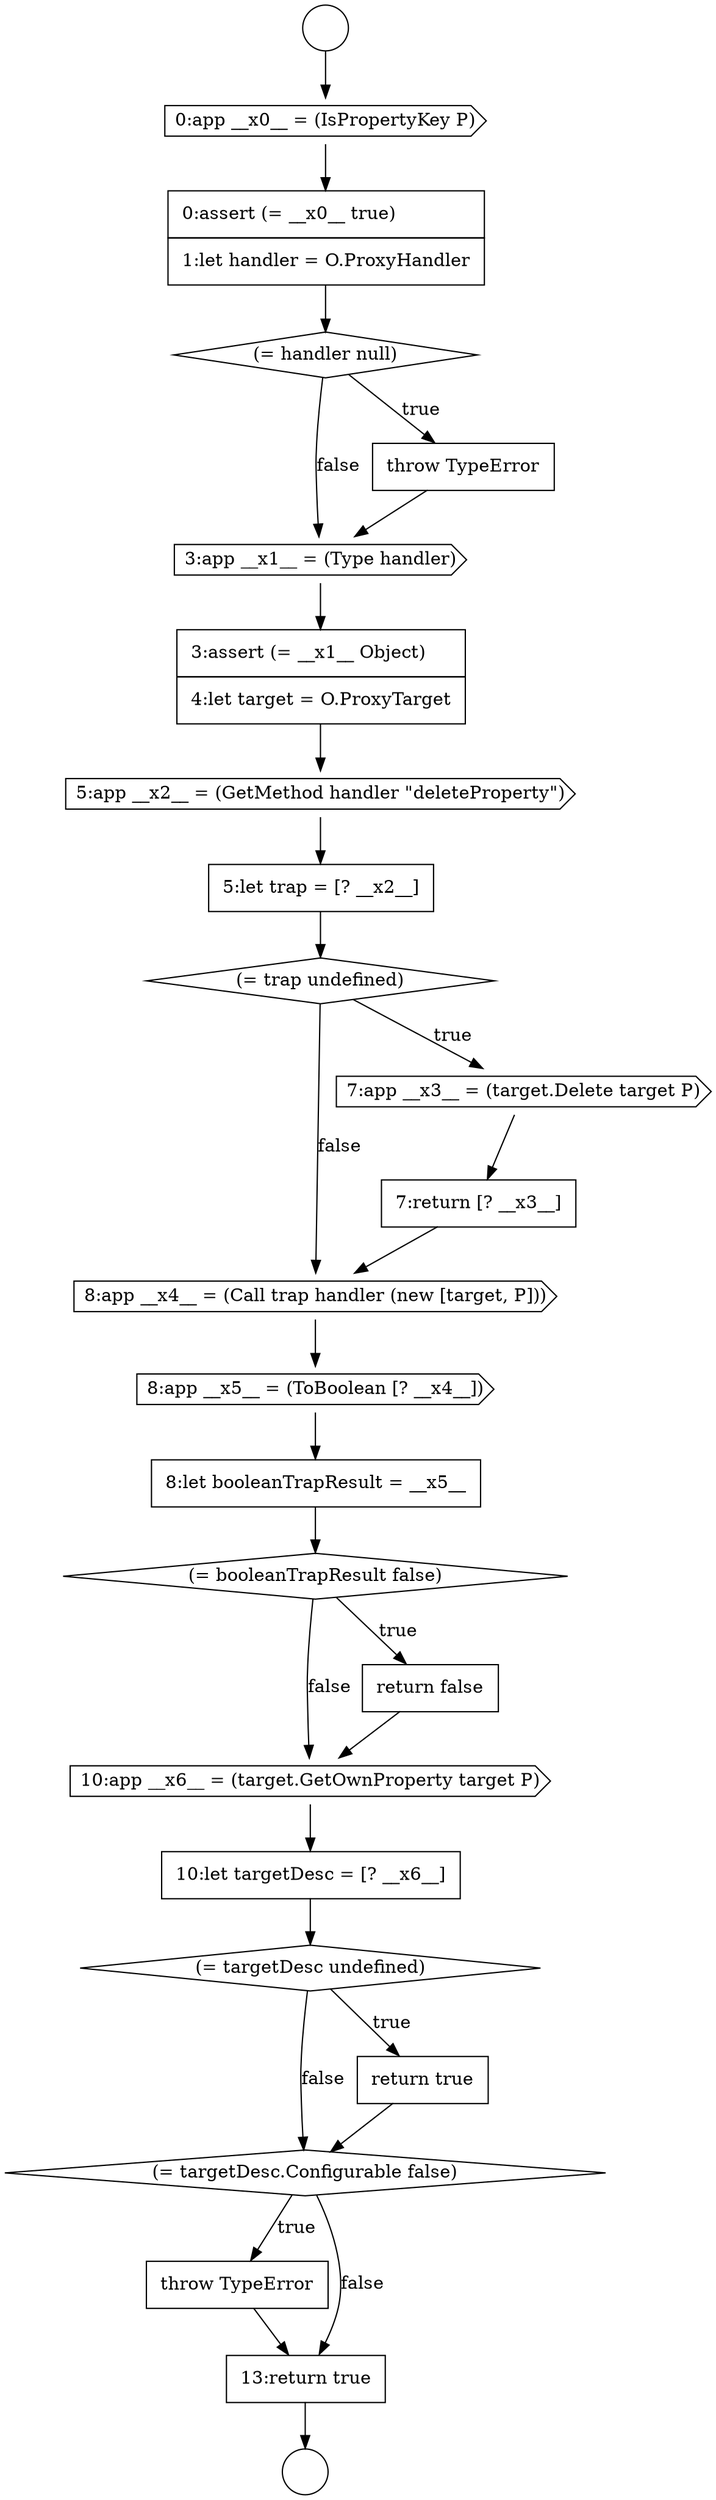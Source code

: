 digraph {
  node3153 [shape=none, margin=0, label=<<font color="black">
    <table border="0" cellborder="1" cellspacing="0" cellpadding="10">
      <tr><td align="left">10:let targetDesc = [? __x6__]</td></tr>
    </table>
  </font>> color="black" fillcolor="white" style=filled]
  node3135 [shape=circle label=" " color="black" fillcolor="white" style=filled]
  node3140 [shape=cds, label=<<font color="black">3:app __x1__ = (Type handler)</font>> color="black" fillcolor="white" style=filled]
  node3148 [shape=cds, label=<<font color="black">8:app __x5__ = (ToBoolean [? __x4__])</font>> color="black" fillcolor="white" style=filled]
  node3152 [shape=cds, label=<<font color="black">10:app __x6__ = (target.GetOwnProperty target P)</font>> color="black" fillcolor="white" style=filled]
  node3157 [shape=none, margin=0, label=<<font color="black">
    <table border="0" cellborder="1" cellspacing="0" cellpadding="10">
      <tr><td align="left">throw TypeError</td></tr>
    </table>
  </font>> color="black" fillcolor="white" style=filled]
  node3151 [shape=none, margin=0, label=<<font color="black">
    <table border="0" cellborder="1" cellspacing="0" cellpadding="10">
      <tr><td align="left">return false</td></tr>
    </table>
  </font>> color="black" fillcolor="white" style=filled]
  node3147 [shape=cds, label=<<font color="black">8:app __x4__ = (Call trap handler (new [target, P]))</font>> color="black" fillcolor="white" style=filled]
  node3158 [shape=none, margin=0, label=<<font color="black">
    <table border="0" cellborder="1" cellspacing="0" cellpadding="10">
      <tr><td align="left">13:return true</td></tr>
    </table>
  </font>> color="black" fillcolor="white" style=filled]
  node3150 [shape=diamond, label=<<font color="black">(= booleanTrapResult false)</font>> color="black" fillcolor="white" style=filled]
  node3142 [shape=cds, label=<<font color="black">5:app __x2__ = (GetMethod handler &quot;deleteProperty&quot;)</font>> color="black" fillcolor="white" style=filled]
  node3146 [shape=none, margin=0, label=<<font color="black">
    <table border="0" cellborder="1" cellspacing="0" cellpadding="10">
      <tr><td align="left">7:return [? __x3__]</td></tr>
    </table>
  </font>> color="black" fillcolor="white" style=filled]
  node3156 [shape=diamond, label=<<font color="black">(= targetDesc.Configurable false)</font>> color="black" fillcolor="white" style=filled]
  node3139 [shape=none, margin=0, label=<<font color="black">
    <table border="0" cellborder="1" cellspacing="0" cellpadding="10">
      <tr><td align="left">throw TypeError</td></tr>
    </table>
  </font>> color="black" fillcolor="white" style=filled]
  node3136 [shape=cds, label=<<font color="black">0:app __x0__ = (IsPropertyKey P)</font>> color="black" fillcolor="white" style=filled]
  node3149 [shape=none, margin=0, label=<<font color="black">
    <table border="0" cellborder="1" cellspacing="0" cellpadding="10">
      <tr><td align="left">8:let booleanTrapResult = __x5__</td></tr>
    </table>
  </font>> color="black" fillcolor="white" style=filled]
  node3145 [shape=cds, label=<<font color="black">7:app __x3__ = (target.Delete target P)</font>> color="black" fillcolor="white" style=filled]
  node3154 [shape=diamond, label=<<font color="black">(= targetDesc undefined)</font>> color="black" fillcolor="white" style=filled]
  node3134 [shape=circle label=" " color="black" fillcolor="white" style=filled]
  node3137 [shape=none, margin=0, label=<<font color="black">
    <table border="0" cellborder="1" cellspacing="0" cellpadding="10">
      <tr><td align="left">0:assert (= __x0__ true)</td></tr>
      <tr><td align="left">1:let handler = O.ProxyHandler</td></tr>
    </table>
  </font>> color="black" fillcolor="white" style=filled]
  node3144 [shape=diamond, label=<<font color="black">(= trap undefined)</font>> color="black" fillcolor="white" style=filled]
  node3141 [shape=none, margin=0, label=<<font color="black">
    <table border="0" cellborder="1" cellspacing="0" cellpadding="10">
      <tr><td align="left">3:assert (= __x1__ Object)</td></tr>
      <tr><td align="left">4:let target = O.ProxyTarget</td></tr>
    </table>
  </font>> color="black" fillcolor="white" style=filled]
  node3143 [shape=none, margin=0, label=<<font color="black">
    <table border="0" cellborder="1" cellspacing="0" cellpadding="10">
      <tr><td align="left">5:let trap = [? __x2__]</td></tr>
    </table>
  </font>> color="black" fillcolor="white" style=filled]
  node3155 [shape=none, margin=0, label=<<font color="black">
    <table border="0" cellborder="1" cellspacing="0" cellpadding="10">
      <tr><td align="left">return true</td></tr>
    </table>
  </font>> color="black" fillcolor="white" style=filled]
  node3138 [shape=diamond, label=<<font color="black">(= handler null)</font>> color="black" fillcolor="white" style=filled]
  node3136 -> node3137 [ color="black"]
  node3157 -> node3158 [ color="black"]
  node3156 -> node3157 [label=<<font color="black">true</font>> color="black"]
  node3156 -> node3158 [label=<<font color="black">false</font>> color="black"]
  node3144 -> node3145 [label=<<font color="black">true</font>> color="black"]
  node3144 -> node3147 [label=<<font color="black">false</font>> color="black"]
  node3152 -> node3153 [ color="black"]
  node3150 -> node3151 [label=<<font color="black">true</font>> color="black"]
  node3150 -> node3152 [label=<<font color="black">false</font>> color="black"]
  node3137 -> node3138 [ color="black"]
  node3154 -> node3155 [label=<<font color="black">true</font>> color="black"]
  node3154 -> node3156 [label=<<font color="black">false</font>> color="black"]
  node3134 -> node3136 [ color="black"]
  node3138 -> node3139 [label=<<font color="black">true</font>> color="black"]
  node3138 -> node3140 [label=<<font color="black">false</font>> color="black"]
  node3140 -> node3141 [ color="black"]
  node3153 -> node3154 [ color="black"]
  node3146 -> node3147 [ color="black"]
  node3143 -> node3144 [ color="black"]
  node3145 -> node3146 [ color="black"]
  node3139 -> node3140 [ color="black"]
  node3142 -> node3143 [ color="black"]
  node3148 -> node3149 [ color="black"]
  node3147 -> node3148 [ color="black"]
  node3141 -> node3142 [ color="black"]
  node3158 -> node3135 [ color="black"]
  node3151 -> node3152 [ color="black"]
  node3149 -> node3150 [ color="black"]
  node3155 -> node3156 [ color="black"]
}
